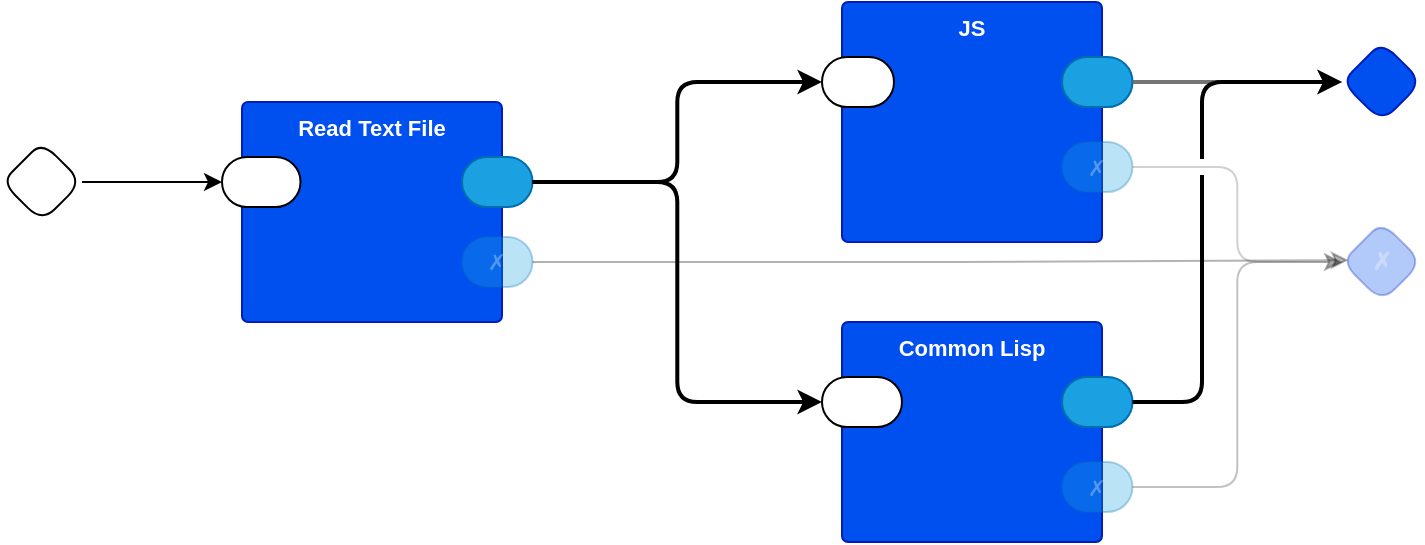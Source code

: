 <mxfile version="23.0.2" type="device" pages="4">
  <diagram name="main" id="m0zTKrYATkNEm8Ja8VeW">
    <mxGraphModel dx="1114" dy="670" grid="1" gridSize="10" guides="1" tooltips="1" connect="1" arrows="1" fold="1" page="1" pageScale="1" pageWidth="850" pageHeight="1100" math="0" shadow="0">
      <root>
        <mxCell id="0" />
        <mxCell id="1" parent="0" />
        <mxCell id="c2nBT_NYt9ZuT0qiCFPM-7" value="" style="rhombus;whiteSpace=wrap;html=1;rounded=1;fillColor=#0050ef;fontColor=#ffffff;strokeColor=#001DBC;fontStyle=1;glass=0;sketch=0;fontSize=12;points=[[0,0.5,0,0,0],[0.5,0,0,0,0],[0.5,1,0,0,0],[1,0.5,0,0,0]];shadow=0;fontFamily=Helvetica;" parent="1" vertex="1">
          <mxGeometry x="750" y="150" width="40" height="40" as="geometry" />
        </mxCell>
        <mxCell id="c2nBT_NYt9ZuT0qiCFPM-8" value="JS" style="rounded=1;whiteSpace=wrap;html=1;sketch=0;container=1;recursiveResize=0;verticalAlign=top;arcSize=6;fontStyle=1;autosize=0;points=[];absoluteArcSize=1;shadow=0;strokeColor=#001DBC;fillColor=#0050ef;fontColor=#ffffff;fontFamily=Helvetica;fontSize=11;" parent="1" vertex="1">
          <mxGeometry x="500" y="130" width="130" height="120" as="geometry">
            <mxRectangle x="-98" y="-1230" width="99" height="26" as="alternateBounds" />
          </mxGeometry>
        </mxCell>
        <mxCell id="c2nBT_NYt9ZuT0qiCFPM-10" value="" style="rounded=1;whiteSpace=wrap;html=1;sketch=0;points=[[0,0.5,0,0,0],[1,0.5,0,0,0]];fillColor=#1ba1e2;fontColor=#ffffff;strokeColor=#006EAF;arcSize=50;fontFamily=Helvetica;fontSize=11;" parent="c2nBT_NYt9ZuT0qiCFPM-8" vertex="1">
          <mxGeometry x="110" y="27.5" width="35.25" height="25" as="geometry" />
        </mxCell>
        <mxCell id="c2nBT_NYt9ZuT0qiCFPM-11" value="✗" style="rounded=1;whiteSpace=wrap;html=1;sketch=0;points=[[0,0.5,0,0,0],[1,0.5,0,0,0]];fillColor=#1ba1e2;fontColor=#ffffff;strokeColor=#006EAF;arcSize=50;fontFamily=Helvetica;fontSize=11;textOpacity=30;opacity=30;" parent="c2nBT_NYt9ZuT0qiCFPM-8" vertex="1">
          <mxGeometry x="110" y="70" width="35.25" height="25" as="geometry" />
        </mxCell>
        <mxCell id="c2nBT_NYt9ZuT0qiCFPM-13" value="" style="rounded=1;whiteSpace=wrap;html=1;sketch=0;points=[[0,0.5,0,0,0],[1,0.5,0,0,0]];arcSize=50;fontFamily=Helvetica;fontSize=11;fontColor=default;" parent="c2nBT_NYt9ZuT0qiCFPM-8" vertex="1">
          <mxGeometry x="-10" y="27.5" width="36" height="25" as="geometry" />
        </mxCell>
        <mxCell id="c2nBT_NYt9ZuT0qiCFPM-16" style="edgeStyle=orthogonalEdgeStyle;shape=connector;rounded=1;jumpStyle=arc;orthogonalLoop=1;jettySize=auto;html=1;exitX=1;exitY=0.5;exitDx=0;exitDy=0;exitPerimeter=0;entryX=0;entryY=0.5;entryDx=0;entryDy=0;entryPerimeter=0;labelBackgroundColor=default;strokeColor=#666666;strokeWidth=2;fontFamily=Helvetica;fontSize=11;fontColor=default;endArrow=classic;fillColor=#f5f5f5;opacity=90;" parent="1" source="c2nBT_NYt9ZuT0qiCFPM-10" target="c2nBT_NYt9ZuT0qiCFPM-7" edge="1">
          <mxGeometry relative="1" as="geometry" />
        </mxCell>
        <mxCell id="c2nBT_NYt9ZuT0qiCFPM-17" value="✗" style="rhombus;whiteSpace=wrap;html=1;rounded=1;fillColor=#0050ef;fontColor=#ffffff;strokeColor=#001DBC;fontStyle=1;glass=0;sketch=0;fontSize=12;points=[[0,0.5,0,0,0],[0.5,0,0,0,0],[0.5,1,0,0,0],[1,0.5,0,0,0]];shadow=0;fontFamily=Helvetica;opacity=30;textOpacity=30;" parent="1" vertex="1">
          <mxGeometry x="750" y="240" width="40" height="40" as="geometry" />
        </mxCell>
        <mxCell id="c2nBT_NYt9ZuT0qiCFPM-18" style="edgeStyle=orthogonalEdgeStyle;shape=connector;rounded=1;jumpStyle=arc;orthogonalLoop=1;jettySize=auto;html=1;exitX=1;exitY=0.5;exitDx=0;exitDy=0;exitPerimeter=0;entryX=0;entryY=0.5;entryDx=0;entryDy=0;entryPerimeter=0;labelBackgroundColor=default;strokeColor=#666666;strokeWidth=1;fontFamily=Helvetica;fontSize=11;fontColor=default;endArrow=classic;fillColor=#f5f5f5;opacity=30;" parent="1" source="c2nBT_NYt9ZuT0qiCFPM-11" target="c2nBT_NYt9ZuT0qiCFPM-17" edge="1">
          <mxGeometry relative="1" as="geometry" />
        </mxCell>
        <mxCell id="c2nBT_NYt9ZuT0qiCFPM-19" value="Read Text File" style="rounded=1;whiteSpace=wrap;html=1;sketch=0;container=1;recursiveResize=0;verticalAlign=top;arcSize=6;fontStyle=1;autosize=0;points=[];absoluteArcSize=1;shadow=0;strokeColor=#001DBC;fillColor=#0050ef;fontColor=#ffffff;fontFamily=Helvetica;fontSize=11;" parent="1" vertex="1">
          <mxGeometry x="200" y="180" width="130" height="110" as="geometry">
            <mxRectangle x="-98" y="-1230" width="99" height="26" as="alternateBounds" />
          </mxGeometry>
        </mxCell>
        <mxCell id="c2nBT_NYt9ZuT0qiCFPM-20" value="" style="rounded=1;whiteSpace=wrap;html=1;sketch=0;points=[[0,0.5,0,0,0],[1,0.5,0,0,0]];arcSize=50;fontFamily=Helvetica;fontSize=11;fontColor=default;" parent="c2nBT_NYt9ZuT0qiCFPM-19" vertex="1">
          <mxGeometry x="-10" y="27.5" width="39.25" height="25" as="geometry" />
        </mxCell>
        <mxCell id="c2nBT_NYt9ZuT0qiCFPM-21" value="" style="rounded=1;whiteSpace=wrap;html=1;sketch=0;points=[[0,0.5,0,0,0],[1,0.5,0,0,0]];fillColor=#1ba1e2;fontColor=#ffffff;strokeColor=#006EAF;arcSize=50;fontFamily=Helvetica;fontSize=11;" parent="c2nBT_NYt9ZuT0qiCFPM-19" vertex="1">
          <mxGeometry x="110" y="27.5" width="35.25" height="25" as="geometry" />
        </mxCell>
        <mxCell id="c2nBT_NYt9ZuT0qiCFPM-22" value="✗" style="rounded=1;whiteSpace=wrap;html=1;sketch=0;points=[[0,0.5,0,0,0],[1,0.5,0,0,0]];fillColor=#1ba1e2;fontColor=#ffffff;strokeColor=#006EAF;arcSize=50;fontFamily=Helvetica;fontSize=11;textOpacity=30;opacity=30;" parent="c2nBT_NYt9ZuT0qiCFPM-19" vertex="1">
          <mxGeometry x="110" y="67.5" width="35.25" height="25" as="geometry" />
        </mxCell>
        <mxCell id="c2nBT_NYt9ZuT0qiCFPM-48" value="Common Lisp" style="rounded=1;whiteSpace=wrap;html=1;sketch=0;container=1;recursiveResize=0;verticalAlign=top;arcSize=6;fontStyle=1;autosize=0;points=[];absoluteArcSize=1;shadow=0;strokeColor=#001DBC;fillColor=#0050ef;fontColor=#ffffff;fontFamily=Helvetica;fontSize=11;" parent="1" vertex="1">
          <mxGeometry x="500" y="290" width="130" height="110" as="geometry">
            <mxRectangle x="-98" y="-1230" width="99" height="26" as="alternateBounds" />
          </mxGeometry>
        </mxCell>
        <mxCell id="c2nBT_NYt9ZuT0qiCFPM-50" value="" style="rounded=1;whiteSpace=wrap;html=1;sketch=0;points=[[0,0.5,0,0,0],[1,0.5,0,0,0]];fillColor=#1ba1e2;fontColor=#ffffff;strokeColor=#006EAF;arcSize=50;fontFamily=Helvetica;fontSize=11;" parent="c2nBT_NYt9ZuT0qiCFPM-48" vertex="1">
          <mxGeometry x="110" y="27.5" width="35.25" height="25" as="geometry" />
        </mxCell>
        <mxCell id="c2nBT_NYt9ZuT0qiCFPM-51" value="✗" style="rounded=1;whiteSpace=wrap;html=1;sketch=0;points=[[0,0.5,0,0,0],[1,0.5,0,0,0]];fillColor=#1ba1e2;fontColor=#ffffff;strokeColor=#006EAF;arcSize=50;fontFamily=Helvetica;fontSize=11;opacity=30;textOpacity=30;" parent="c2nBT_NYt9ZuT0qiCFPM-48" vertex="1">
          <mxGeometry x="110" y="70" width="35.25" height="25" as="geometry" />
        </mxCell>
        <mxCell id="c2nBT_NYt9ZuT0qiCFPM-53" value="" style="rounded=1;whiteSpace=wrap;html=1;sketch=0;points=[[0,0.5,0,0,0],[1,0.5,0,0,0]];arcSize=50;fontFamily=Helvetica;fontSize=11;fontColor=default;" parent="c2nBT_NYt9ZuT0qiCFPM-48" vertex="1">
          <mxGeometry x="-10" y="27.5" width="40" height="25" as="geometry" />
        </mxCell>
        <mxCell id="c2nBT_NYt9ZuT0qiCFPM-58" style="edgeStyle=orthogonalEdgeStyle;shape=connector;rounded=1;jumpStyle=arc;orthogonalLoop=1;jettySize=auto;html=1;exitX=1;exitY=0.5;exitDx=0;exitDy=0;exitPerimeter=0;labelBackgroundColor=default;strokeColor=#666666;strokeWidth=1;fontFamily=Helvetica;fontSize=11;fontColor=default;endArrow=classic;fillColor=#f5f5f5;opacity=40;entryX=0;entryY=0.5;entryDx=0;entryDy=0;entryPerimeter=0;" parent="1" source="c2nBT_NYt9ZuT0qiCFPM-51" target="c2nBT_NYt9ZuT0qiCFPM-17" edge="1">
          <mxGeometry relative="1" as="geometry">
            <mxPoint x="750" y="470" as="targetPoint" />
          </mxGeometry>
        </mxCell>
        <mxCell id="m_vj20etugxTJXtS6ki3-2" style="edgeStyle=orthogonalEdgeStyle;shape=connector;curved=0;rounded=1;jumpStyle=gap;orthogonalLoop=1;jettySize=auto;html=1;exitX=1;exitY=0.5;exitDx=0;exitDy=0;exitPerimeter=0;entryX=0;entryY=0.5;entryDx=0;entryDy=0;entryPerimeter=0;labelBackgroundColor=default;strokeColor=default;strokeWidth=2;align=center;verticalAlign=middle;fontFamily=Helvetica;fontSize=11;fontColor=default;endArrow=classic;" parent="1" source="c2nBT_NYt9ZuT0qiCFPM-21" target="c2nBT_NYt9ZuT0qiCFPM-53" edge="1">
          <mxGeometry relative="1" as="geometry" />
        </mxCell>
        <mxCell id="m_vj20etugxTJXtS6ki3-3" style="edgeStyle=orthogonalEdgeStyle;shape=connector;curved=0;rounded=1;jumpStyle=gap;orthogonalLoop=1;jettySize=auto;html=1;exitX=1;exitY=0.5;exitDx=0;exitDy=0;exitPerimeter=0;entryX=0;entryY=0.5;entryDx=0;entryDy=0;entryPerimeter=0;labelBackgroundColor=default;strokeColor=default;strokeWidth=2;align=center;verticalAlign=middle;fontFamily=Helvetica;fontSize=11;fontColor=default;endArrow=classic;" parent="1" source="c2nBT_NYt9ZuT0qiCFPM-50" target="c2nBT_NYt9ZuT0qiCFPM-7" edge="1">
          <mxGeometry relative="1" as="geometry">
            <Array as="points">
              <mxPoint x="680" y="330" />
              <mxPoint x="680" y="170" />
            </Array>
          </mxGeometry>
        </mxCell>
        <mxCell id="m_vj20etugxTJXtS6ki3-4" style="edgeStyle=orthogonalEdgeStyle;shape=connector;curved=0;rounded=1;jumpStyle=gap;orthogonalLoop=1;jettySize=auto;html=1;exitX=1;exitY=0.5;exitDx=0;exitDy=0;exitPerimeter=0;entryX=0;entryY=0.5;entryDx=0;entryDy=0;entryPerimeter=0;labelBackgroundColor=default;strokeColor=default;strokeWidth=2;align=center;verticalAlign=middle;fontFamily=Helvetica;fontSize=11;fontColor=default;endArrow=classic;" parent="1" source="c2nBT_NYt9ZuT0qiCFPM-21" target="c2nBT_NYt9ZuT0qiCFPM-13" edge="1">
          <mxGeometry relative="1" as="geometry" />
        </mxCell>
        <mxCell id="DdYzOdxK6UMBcYG15P5r-1" value="" style="rhombus;whiteSpace=wrap;html=1;rounded=1;fontStyle=1;glass=0;sketch=0;fontSize=12;points=[[0,0.5,0,0,0],[0.5,0,0,0,0],[0.5,1,0,0,0],[1,0.5,0,0,0]];shadow=0;" vertex="1" parent="1">
          <mxGeometry x="80" y="200" width="40" height="40" as="geometry" />
        </mxCell>
        <mxCell id="DdYzOdxK6UMBcYG15P5r-2" style="edgeStyle=orthogonalEdgeStyle;rounded=1;orthogonalLoop=1;jettySize=auto;html=1;exitX=1;exitY=0.5;exitDx=0;exitDy=0;exitPerimeter=0;entryX=0;entryY=0.5;entryDx=0;entryDy=0;entryPerimeter=0;curved=0;" edge="1" parent="1" source="DdYzOdxK6UMBcYG15P5r-1" target="c2nBT_NYt9ZuT0qiCFPM-20">
          <mxGeometry relative="1" as="geometry" />
        </mxCell>
        <mxCell id="DdYzOdxK6UMBcYG15P5r-3" style="edgeStyle=orthogonalEdgeStyle;shape=connector;curved=0;rounded=1;orthogonalLoop=1;jettySize=auto;html=1;exitX=1;exitY=0.5;exitDx=0;exitDy=0;exitPerimeter=0;entryX=0.083;entryY=0.477;entryDx=0;entryDy=0;entryPerimeter=0;labelBackgroundColor=default;strokeColor=default;align=center;verticalAlign=middle;fontFamily=Helvetica;fontSize=11;fontColor=default;endArrow=classic;opacity=30;" edge="1" parent="1" source="c2nBT_NYt9ZuT0qiCFPM-22" target="c2nBT_NYt9ZuT0qiCFPM-17">
          <mxGeometry relative="1" as="geometry" />
        </mxCell>
      </root>
    </mxGraphModel>
  </diagram>
  <diagram id="tdX2_95LEIDNDVLNdQ2E" name="...">
    <mxGraphModel dx="1114" dy="693" grid="1" gridSize="10" guides="1" tooltips="1" connect="1" arrows="1" fold="1" page="1" pageScale="1" pageWidth="850" pageHeight="1100" math="0" shadow="0">
      <root>
        <mxCell id="0" />
        <mxCell id="1" parent="0" />
      </root>
    </mxGraphModel>
  </diagram>
  <diagram id="RkYC8bqlzg5WGROcqYkk" name="JS">
    <mxGraphModel dx="1114" dy="670" grid="1" gridSize="10" guides="1" tooltips="1" connect="1" arrows="1" fold="1" page="1" pageScale="1" pageWidth="850" pageHeight="1100" math="0" shadow="0">
      <root>
        <mxCell id="0" />
        <mxCell id="1" parent="0" />
        <mxCell id="TUkTCJ8t58OYrCRsVs88-1" style="edgeStyle=orthogonalEdgeStyle;shape=connector;rounded=1;jumpStyle=arc;orthogonalLoop=1;jettySize=auto;html=1;exitX=1;exitY=0.5;exitDx=0;exitDy=0;exitPerimeter=0;entryX=0;entryY=0.5;entryDx=0;entryDy=0;entryPerimeter=0;labelBackgroundColor=default;strokeColor=#666666;strokeWidth=2;fontFamily=Helvetica;fontSize=11;fontColor=default;endArrow=classic;fillColor=#f5f5f5;opacity=90;" parent="1" source="TUkTCJ8t58OYrCRsVs88-6" target="TUkTCJ8t58OYrCRsVs88-13" edge="1">
          <mxGeometry relative="1" as="geometry">
            <Array as="points">
              <mxPoint x="320" y="218" />
              <mxPoint x="320" y="218" />
            </Array>
            <mxPoint x="183.25" y="280" as="targetPoint" />
          </mxGeometry>
        </mxCell>
        <mxCell id="TUkTCJ8t58OYrCRsVs88-2" style="edgeStyle=orthogonalEdgeStyle;shape=connector;rounded=1;jumpStyle=arc;orthogonalLoop=1;jettySize=auto;html=1;exitX=1;exitY=0.5;exitDx=0;exitDy=0;exitPerimeter=0;entryX=0;entryY=0.5;entryDx=0;entryDy=0;entryPerimeter=0;labelBackgroundColor=default;strokeColor=#666666;strokeWidth=1;fontFamily=Helvetica;fontSize=11;fontColor=default;endArrow=classic;fillColor=#f5f5f5;opacity=30;" parent="1" source="TUkTCJ8t58OYrCRsVs88-6" target="TUkTCJ8t58OYrCRsVs88-38" edge="1">
          <mxGeometry relative="1" as="geometry">
            <mxPoint x="183.25" y="80" as="targetPoint" />
          </mxGeometry>
        </mxCell>
        <mxCell id="TUkTCJ8t58OYrCRsVs88-3" style="edgeStyle=orthogonalEdgeStyle;shape=connector;rounded=1;jumpStyle=none;orthogonalLoop=1;jettySize=auto;html=1;exitX=1;exitY=0.5;exitDx=0;exitDy=0;exitPerimeter=0;entryX=0;entryY=0.5;entryDx=0;entryDy=0;entryPerimeter=0;labelBackgroundColor=default;strokeColor=#666666;strokeWidth=1;fontFamily=Helvetica;fontSize=11;fontColor=default;endArrow=classic;fillColor=#f5f5f5;opacity=30;" parent="1" source="TUkTCJ8t58OYrCRsVs88-6" target="TUkTCJ8t58OYrCRsVs88-34" edge="1">
          <mxGeometry relative="1" as="geometry">
            <mxPoint x="183.25" y="-10" as="targetPoint" />
          </mxGeometry>
        </mxCell>
        <mxCell id="TUkTCJ8t58OYrCRsVs88-4" style="edgeStyle=orthogonalEdgeStyle;shape=connector;rounded=1;jumpStyle=none;orthogonalLoop=1;jettySize=auto;html=1;exitX=1;exitY=0.5;exitDx=0;exitDy=0;exitPerimeter=0;entryX=0;entryY=0.5;entryDx=0;entryDy=0;entryPerimeter=0;labelBackgroundColor=default;strokeColor=#666666;strokeWidth=1;fontFamily=Helvetica;fontSize=11;fontColor=default;endArrow=classic;fillColor=#f5f5f5;opacity=30;" parent="1" source="TUkTCJ8t58OYrCRsVs88-6" target="TUkTCJ8t58OYrCRsVs88-27" edge="1">
          <mxGeometry relative="1" as="geometry">
            <mxPoint x="183.25" y="-120" as="targetPoint" />
            <Array as="points">
              <mxPoint x="160" y="218" />
              <mxPoint x="160" y="80" />
            </Array>
          </mxGeometry>
        </mxCell>
        <mxCell id="TUkTCJ8t58OYrCRsVs88-5" style="edgeStyle=orthogonalEdgeStyle;rounded=1;orthogonalLoop=1;jettySize=auto;html=1;exitX=1;exitY=0.5;exitDx=0;exitDy=0;exitPerimeter=0;entryX=0;entryY=0.5;entryDx=0;entryDy=0;entryPerimeter=0;opacity=30;" parent="1" source="TUkTCJ8t58OYrCRsVs88-6" target="TUkTCJ8t58OYrCRsVs88-30" edge="1">
          <mxGeometry relative="1" as="geometry">
            <mxPoint x="183.25" y="170" as="targetPoint" />
          </mxGeometry>
        </mxCell>
        <mxCell id="TUkTCJ8t58OYrCRsVs88-6" value="" style="rhombus;whiteSpace=wrap;html=1;rounded=1;fontStyle=1;glass=0;sketch=0;fontSize=12;points=[[0,0.5,0,0,0],[0.5,0,0,0,0],[0.5,1,0,0,0],[1,0.5,0,0,0]];shadow=0;fontFamily=Helvetica;fontColor=default;" parent="1" vertex="1">
          <mxGeometry x="60" y="197.5" width="40" height="40" as="geometry" />
        </mxCell>
        <mxCell id="TUkTCJ8t58OYrCRsVs88-7" value="" style="rhombus;whiteSpace=wrap;html=1;rounded=1;fillColor=#0050ef;fontColor=#ffffff;strokeColor=#001DBC;fontStyle=1;glass=0;sketch=0;fontSize=12;points=[[0,0.5,0,0,0],[0.5,0,0,0,0],[0.5,1,0,0,0],[1,0.5,0,0,0]];shadow=0;fontFamily=Helvetica;" parent="1" vertex="1">
          <mxGeometry x="770" y="60" width="40" height="40" as="geometry" />
        </mxCell>
        <mxCell id="TUkTCJ8t58OYrCRsVs88-8" value="Transpile" style="rounded=1;whiteSpace=wrap;html=1;sketch=0;container=1;recursiveResize=0;verticalAlign=top;arcSize=6;fontStyle=1;autosize=0;points=[];absoluteArcSize=1;shadow=0;strokeColor=#001DBC;fillColor=#0050ef;fontColor=#ffffff;fontFamily=Helvetica;fontSize=11;" parent="1" vertex="1">
          <mxGeometry x="500" y="40" width="130" height="210" as="geometry">
            <mxRectangle x="-98" y="-1230" width="99" height="26" as="alternateBounds" />
          </mxGeometry>
        </mxCell>
        <mxCell id="TUkTCJ8t58OYrCRsVs88-9" value="ohmfn" style="rounded=1;whiteSpace=wrap;html=1;sketch=0;points=[[0,0.5,0,0,0],[1,0.5,0,0,0]];arcSize=50;fontFamily=Helvetica;fontSize=11;fontColor=default;fontStyle=0" parent="TUkTCJ8t58OYrCRsVs88-8" vertex="1">
          <mxGeometry x="-17" y="57.5" width="66" height="25" as="geometry" />
        </mxCell>
        <mxCell id="TUkTCJ8t58OYrCRsVs88-11" value="✗" style="rounded=1;whiteSpace=wrap;html=1;sketch=0;points=[[0,0.5,0,0,0],[1,0.5,0,0,0]];fillColor=#1ba1e2;fontColor=#ffffff;strokeColor=#006EAF;arcSize=50;fontFamily=Helvetica;fontSize=11;opacity=30;textOpacity=30;" parent="TUkTCJ8t58OYrCRsVs88-8" vertex="1">
          <mxGeometry x="110" y="70" width="35.25" height="25" as="geometry" />
        </mxCell>
        <mxCell id="TUkTCJ8t58OYrCRsVs88-12" value="rwrfn" style="rounded=1;whiteSpace=wrap;html=1;sketch=0;points=[[0,0.5,0,0,0],[1,0.5,0,0,0]];arcSize=50;fontFamily=Helvetica;fontSize=11;fontColor=default;" parent="TUkTCJ8t58OYrCRsVs88-8" vertex="1">
          <mxGeometry x="-17" y="92.5" width="66" height="25" as="geometry" />
        </mxCell>
        <mxCell id="TUkTCJ8t58OYrCRsVs88-13" value="input" style="rounded=1;whiteSpace=wrap;html=1;sketch=0;points=[[0,0.5,0,0,0],[1,0.5,0,0,0]];arcSize=50;fontFamily=Helvetica;fontSize=11;fontColor=default;" parent="TUkTCJ8t58OYrCRsVs88-8" vertex="1">
          <mxGeometry x="-17" y="165" width="66" height="25" as="geometry" />
        </mxCell>
        <mxCell id="TUkTCJ8t58OYrCRsVs88-14" value="grammar name" style="rounded=1;whiteSpace=wrap;html=1;sketch=0;points=[[0,0.5,0,0,0],[1,0.5,0,0,0]];arcSize=50;fontFamily=Helvetica;fontSize=11;fontColor=default;" parent="TUkTCJ8t58OYrCRsVs88-8" vertex="1">
          <mxGeometry x="-16" y="27.5" width="66" height="25" as="geometry" />
        </mxCell>
        <mxCell id="TUkTCJ8t58OYrCRsVs88-15" value="rwrsupportfn" style="rounded=1;whiteSpace=wrap;html=1;sketch=0;points=[[0,0.5,0,0,0],[1,0.5,0,0,0]];arcSize=50;fontFamily=Helvetica;fontSize=11;fontColor=default;" parent="TUkTCJ8t58OYrCRsVs88-8" vertex="1">
          <mxGeometry x="-17" y="127.5" width="66" height="25" as="geometry" />
        </mxCell>
        <mxCell id="TUkTCJ8t58OYrCRsVs88-10" value="" style="rounded=1;whiteSpace=wrap;html=1;sketch=0;points=[[0,0.5,0,0,0],[1,0.5,0,0,0]];fillColor=#1ba1e2;fontColor=#ffffff;strokeColor=#006EAF;arcSize=50;fontFamily=Helvetica;fontSize=11;" parent="TUkTCJ8t58OYrCRsVs88-8" vertex="1">
          <mxGeometry x="110" y="27.5" width="35.25" height="25" as="geometry" />
        </mxCell>
        <mxCell id="TUkTCJ8t58OYrCRsVs88-16" style="edgeStyle=orthogonalEdgeStyle;shape=connector;rounded=1;jumpStyle=arc;orthogonalLoop=1;jettySize=auto;html=1;exitX=1;exitY=0.5;exitDx=0;exitDy=0;exitPerimeter=0;entryX=0;entryY=0.5;entryDx=0;entryDy=0;entryPerimeter=0;labelBackgroundColor=default;strokeColor=#666666;strokeWidth=2;fontFamily=Helvetica;fontSize=11;fontColor=default;endArrow=classic;fillColor=#f5f5f5;opacity=90;" parent="1" source="TUkTCJ8t58OYrCRsVs88-10" target="TUkTCJ8t58OYrCRsVs88-7" edge="1">
          <mxGeometry relative="1" as="geometry" />
        </mxCell>
        <mxCell id="TUkTCJ8t58OYrCRsVs88-17" value="✗" style="rhombus;whiteSpace=wrap;html=1;rounded=1;fillColor=#0050ef;fontColor=#ffffff;strokeColor=#001DBC;fontStyle=1;glass=0;sketch=0;fontSize=12;points=[[0,0.5,0,0,0],[0.5,0,0,0,0],[0.5,1,0,0,0],[1,0.5,0,0,0]];shadow=0;fontFamily=Helvetica;textOpacity=30;opacity=30;" parent="1" vertex="1">
          <mxGeometry x="770" y="240" width="40" height="40" as="geometry" />
        </mxCell>
        <mxCell id="TUkTCJ8t58OYrCRsVs88-18" style="edgeStyle=orthogonalEdgeStyle;shape=connector;rounded=1;jumpStyle=arc;orthogonalLoop=1;jettySize=auto;html=1;exitX=1;exitY=0.5;exitDx=0;exitDy=0;exitPerimeter=0;entryX=0;entryY=0.5;entryDx=0;entryDy=0;entryPerimeter=0;labelBackgroundColor=default;strokeColor=#666666;strokeWidth=1;fontFamily=Helvetica;fontSize=11;fontColor=default;endArrow=classic;fillColor=#f5f5f5;opacity=90;" parent="1" source="TUkTCJ8t58OYrCRsVs88-11" target="TUkTCJ8t58OYrCRsVs88-17" edge="1">
          <mxGeometry relative="1" as="geometry" />
        </mxCell>
        <mxCell id="TUkTCJ8t58OYrCRsVs88-25" value="&#39;ABC&#39;" style="rounded=1;whiteSpace=wrap;html=1;sketch=0;container=1;recursiveResize=0;verticalAlign=middle;arcSize=6;fontStyle=1;autosize=0;points=[];absoluteArcSize=1;shadow=0;strokeColor=#6c8ebf;fillColor=#dae8fc;fontFamily=Helvetica;fontSize=11;gradientColor=#E6E6E6;" parent="1" vertex="1">
          <mxGeometry x="220" y="70" width="110" height="20" as="geometry">
            <mxRectangle x="-98" y="-1230" width="99" height="26" as="alternateBounds" />
          </mxGeometry>
        </mxCell>
        <mxCell id="TUkTCJ8t58OYrCRsVs88-26" value="⍺" style="rounded=1;whiteSpace=wrap;html=1;sketch=0;points=[[0,0.5,0,0,0],[1,0.5,0,0,0]];arcSize=50;fontFamily=Helvetica;fontSize=11;fontColor=default;" parent="TUkTCJ8t58OYrCRsVs88-25" vertex="1">
          <mxGeometry x="100" y="3.75" width="20" height="12.5" as="geometry" />
        </mxCell>
        <mxCell id="TUkTCJ8t58OYrCRsVs88-27" value="⍺" style="rounded=1;whiteSpace=wrap;html=1;sketch=0;points=[[0,0.5,0,0,0],[1,0.5,0,0,0]];arcSize=50;fontFamily=Helvetica;fontSize=11;fontColor=default;" parent="TUkTCJ8t58OYrCRsVs88-25" vertex="1">
          <mxGeometry x="-10" y="3.75" width="20" height="12.5" as="geometry" />
        </mxCell>
        <mxCell id="TUkTCJ8t58OYrCRsVs88-28" value="&#39;null.js&#39;" style="rounded=1;whiteSpace=wrap;html=1;sketch=0;container=1;recursiveResize=0;verticalAlign=middle;arcSize=6;fontStyle=1;autosize=0;points=[];absoluteArcSize=1;shadow=0;strokeColor=#6c8ebf;fillColor=#dae8fc;fontFamily=Helvetica;fontSize=11;gradientColor=#E6E6E6;" parent="1" vertex="1">
          <mxGeometry x="210" y="170" width="200" height="20" as="geometry">
            <mxRectangle x="-98" y="-1230" width="99" height="26" as="alternateBounds" />
          </mxGeometry>
        </mxCell>
        <mxCell id="TUkTCJ8t58OYrCRsVs88-29" value="⍺" style="rounded=1;whiteSpace=wrap;html=1;sketch=0;points=[[0,0.5,0,0,0],[1,0.5,0,0,0]];arcSize=50;fontFamily=Helvetica;fontSize=11;fontColor=default;" parent="TUkTCJ8t58OYrCRsVs88-28" vertex="1">
          <mxGeometry x="190" y="3.75" width="20" height="12.5" as="geometry" />
        </mxCell>
        <mxCell id="TUkTCJ8t58OYrCRsVs88-30" value="⍺" style="rounded=1;whiteSpace=wrap;html=1;sketch=0;points=[[0,0.5,0,0,0],[1,0.5,0,0,0]];arcSize=50;fontFamily=Helvetica;fontSize=11;fontColor=default;" parent="TUkTCJ8t58OYrCRsVs88-28" vertex="1">
          <mxGeometry x="-10" y="3.75" width="20" height="12.5" as="geometry" />
        </mxCell>
        <mxCell id="TUkTCJ8t58OYrCRsVs88-31" style="edgeStyle=orthogonalEdgeStyle;shape=connector;rounded=1;orthogonalLoop=1;jettySize=auto;html=1;entryX=0;entryY=0.5;entryDx=0;entryDy=0;entryPerimeter=0;labelBackgroundColor=default;strokeColor=default;strokeWidth=2;align=center;verticalAlign=middle;fontFamily=Helvetica;fontSize=11;fontColor=default;endArrow=classic;" parent="1" source="TUkTCJ8t58OYrCRsVs88-29" target="TUkTCJ8t58OYrCRsVs88-15" edge="1">
          <mxGeometry relative="1" as="geometry" />
        </mxCell>
        <mxCell id="TUkTCJ8t58OYrCRsVs88-32" value="&#39;abc.ohm&#39;" style="rounded=1;whiteSpace=wrap;html=1;sketch=0;container=1;recursiveResize=0;verticalAlign=middle;arcSize=6;fontStyle=1;autosize=0;points=[];absoluteArcSize=1;shadow=0;strokeColor=#6c8ebf;fillColor=#dae8fc;fontFamily=Helvetica;fontSize=11;gradientColor=#E6E6E6;" parent="1" vertex="1">
          <mxGeometry x="210" y="100" width="200" height="20" as="geometry">
            <mxRectangle x="-98" y="-1230" width="99" height="26" as="alternateBounds" />
          </mxGeometry>
        </mxCell>
        <mxCell id="TUkTCJ8t58OYrCRsVs88-33" value="⍺" style="rounded=1;whiteSpace=wrap;html=1;sketch=0;points=[[0,0.5,0,0,0],[1,0.5,0,0,0]];arcSize=50;fontFamily=Helvetica;fontSize=11;fontColor=default;" parent="TUkTCJ8t58OYrCRsVs88-32" vertex="1">
          <mxGeometry x="190" y="3.75" width="20" height="12.5" as="geometry" />
        </mxCell>
        <mxCell id="TUkTCJ8t58OYrCRsVs88-34" value="⍺" style="rounded=1;whiteSpace=wrap;html=1;sketch=0;points=[[0,0.5,0,0,0],[1,0.5,0,0,0]];arcSize=50;fontFamily=Helvetica;fontSize=11;fontColor=default;" parent="TUkTCJ8t58OYrCRsVs88-32" vertex="1">
          <mxGeometry x="-10" y="3.75" width="20" height="12.5" as="geometry" />
        </mxCell>
        <mxCell id="TUkTCJ8t58OYrCRsVs88-35" style="edgeStyle=orthogonalEdgeStyle;shape=connector;rounded=1;orthogonalLoop=1;jettySize=auto;html=1;exitX=1;exitY=0.5;exitDx=0;exitDy=0;exitPerimeter=0;entryX=0;entryY=0.5;entryDx=0;entryDy=0;entryPerimeter=0;labelBackgroundColor=default;strokeColor=default;strokeWidth=2;align=center;verticalAlign=middle;fontFamily=Helvetica;fontSize=11;fontColor=default;endArrow=classic;" parent="1" source="TUkTCJ8t58OYrCRsVs88-33" target="TUkTCJ8t58OYrCRsVs88-9" edge="1">
          <mxGeometry relative="1" as="geometry">
            <Array as="points">
              <mxPoint x="450" y="110" />
              <mxPoint x="450" y="110" />
            </Array>
          </mxGeometry>
        </mxCell>
        <mxCell id="TUkTCJ8t58OYrCRsVs88-36" value="&#39;abcjs.rwr&#39;" style="rounded=1;whiteSpace=wrap;html=1;sketch=0;container=1;recursiveResize=0;verticalAlign=middle;arcSize=6;fontStyle=1;autosize=0;points=[];absoluteArcSize=1;shadow=0;strokeColor=#6c8ebf;fillColor=#dae8fc;fontFamily=Helvetica;fontSize=11;gradientColor=#E6E6E6;" parent="1" vertex="1">
          <mxGeometry x="210" y="135" width="200" height="20" as="geometry">
            <mxRectangle x="-98" y="-1230" width="99" height="26" as="alternateBounds" />
          </mxGeometry>
        </mxCell>
        <mxCell id="TUkTCJ8t58OYrCRsVs88-37" value="⍺" style="rounded=1;whiteSpace=wrap;html=1;sketch=0;points=[[0,0.5,0,0,0],[1,0.5,0,0,0]];arcSize=50;fontFamily=Helvetica;fontSize=11;fontColor=default;" parent="TUkTCJ8t58OYrCRsVs88-36" vertex="1">
          <mxGeometry x="190" y="3.75" width="20" height="12.5" as="geometry" />
        </mxCell>
        <mxCell id="TUkTCJ8t58OYrCRsVs88-38" value="⍺" style="rounded=1;whiteSpace=wrap;html=1;sketch=0;points=[[0,0.5,0,0,0],[1,0.5,0,0,0]];arcSize=50;fontFamily=Helvetica;fontSize=11;fontColor=default;" parent="TUkTCJ8t58OYrCRsVs88-36" vertex="1">
          <mxGeometry x="-10" y="3.75" width="20" height="12.5" as="geometry" />
        </mxCell>
        <mxCell id="TUkTCJ8t58OYrCRsVs88-39" style="edgeStyle=orthogonalEdgeStyle;shape=connector;rounded=1;orthogonalLoop=1;jettySize=auto;html=1;labelBackgroundColor=default;strokeColor=default;strokeWidth=2;align=center;verticalAlign=middle;fontFamily=Helvetica;fontSize=11;fontColor=default;endArrow=classic;" parent="1" source="TUkTCJ8t58OYrCRsVs88-37" target="TUkTCJ8t58OYrCRsVs88-12" edge="1">
          <mxGeometry relative="1" as="geometry" />
        </mxCell>
        <mxCell id="TUkTCJ8t58OYrCRsVs88-40" style="edgeStyle=orthogonalEdgeStyle;shape=connector;rounded=1;orthogonalLoop=1;jettySize=auto;html=1;exitX=1;exitY=0.5;exitDx=0;exitDy=0;exitPerimeter=0;entryX=0;entryY=0.5;entryDx=0;entryDy=0;entryPerimeter=0;labelBackgroundColor=default;strokeColor=default;strokeWidth=2;align=center;verticalAlign=middle;fontFamily=Helvetica;fontSize=11;fontColor=default;endArrow=classic;" parent="1" source="TUkTCJ8t58OYrCRsVs88-26" target="TUkTCJ8t58OYrCRsVs88-14" edge="1">
          <mxGeometry relative="1" as="geometry" />
        </mxCell>
      </root>
    </mxGraphModel>
  </diagram>
  <diagram name="Common Lisp" id="o5R5ZRADPnA34gwWPBv9">
    <mxGraphModel dx="1114" dy="670" grid="1" gridSize="10" guides="1" tooltips="1" connect="1" arrows="1" fold="1" page="1" pageScale="1" pageWidth="850" pageHeight="1100" math="0" shadow="0">
      <root>
        <mxCell id="6fBD2X-mPpTSZUGRovUx-0" />
        <mxCell id="6fBD2X-mPpTSZUGRovUx-1" parent="6fBD2X-mPpTSZUGRovUx-0" />
        <mxCell id="6fBD2X-mPpTSZUGRovUx-2" style="edgeStyle=orthogonalEdgeStyle;shape=connector;rounded=1;jumpStyle=arc;orthogonalLoop=1;jettySize=auto;html=1;exitX=1;exitY=0.5;exitDx=0;exitDy=0;exitPerimeter=0;entryX=0;entryY=0.5;entryDx=0;entryDy=0;entryPerimeter=0;labelBackgroundColor=default;strokeColor=#666666;strokeWidth=2;fontFamily=Helvetica;fontSize=11;fontColor=default;endArrow=classic;fillColor=#f5f5f5;opacity=90;" parent="6fBD2X-mPpTSZUGRovUx-1" source="6fBD2X-mPpTSZUGRovUx-7" target="6fBD2X-mPpTSZUGRovUx-14" edge="1">
          <mxGeometry relative="1" as="geometry">
            <Array as="points">
              <mxPoint x="320" y="218" />
              <mxPoint x="320" y="218" />
            </Array>
            <mxPoint x="183.25" y="280" as="targetPoint" />
          </mxGeometry>
        </mxCell>
        <mxCell id="6fBD2X-mPpTSZUGRovUx-3" style="edgeStyle=orthogonalEdgeStyle;shape=connector;rounded=1;jumpStyle=arc;orthogonalLoop=1;jettySize=auto;html=1;exitX=1;exitY=0.5;exitDx=0;exitDy=0;exitPerimeter=0;entryX=0;entryY=0.5;entryDx=0;entryDy=0;entryPerimeter=0;labelBackgroundColor=default;strokeColor=#666666;strokeWidth=1;fontFamily=Helvetica;fontSize=11;fontColor=default;endArrow=classic;fillColor=#f5f5f5;opacity=30;" parent="6fBD2X-mPpTSZUGRovUx-1" source="6fBD2X-mPpTSZUGRovUx-7" target="6fBD2X-mPpTSZUGRovUx-33" edge="1">
          <mxGeometry relative="1" as="geometry">
            <mxPoint x="183.25" y="80" as="targetPoint" />
          </mxGeometry>
        </mxCell>
        <mxCell id="6fBD2X-mPpTSZUGRovUx-4" style="edgeStyle=orthogonalEdgeStyle;shape=connector;rounded=1;jumpStyle=none;orthogonalLoop=1;jettySize=auto;html=1;exitX=1;exitY=0.5;exitDx=0;exitDy=0;exitPerimeter=0;entryX=0;entryY=0.5;entryDx=0;entryDy=0;entryPerimeter=0;labelBackgroundColor=default;strokeColor=#666666;strokeWidth=1;fontFamily=Helvetica;fontSize=11;fontColor=default;endArrow=classic;fillColor=#f5f5f5;opacity=30;" parent="6fBD2X-mPpTSZUGRovUx-1" source="6fBD2X-mPpTSZUGRovUx-7" target="6fBD2X-mPpTSZUGRovUx-29" edge="1">
          <mxGeometry relative="1" as="geometry">
            <mxPoint x="183.25" y="-10" as="targetPoint" />
          </mxGeometry>
        </mxCell>
        <mxCell id="6fBD2X-mPpTSZUGRovUx-5" style="edgeStyle=orthogonalEdgeStyle;shape=connector;rounded=1;jumpStyle=none;orthogonalLoop=1;jettySize=auto;html=1;exitX=1;exitY=0.5;exitDx=0;exitDy=0;exitPerimeter=0;entryX=0;entryY=0.5;entryDx=0;entryDy=0;entryPerimeter=0;labelBackgroundColor=default;strokeColor=#666666;strokeWidth=1;fontFamily=Helvetica;fontSize=11;fontColor=default;endArrow=classic;fillColor=#f5f5f5;opacity=30;" parent="6fBD2X-mPpTSZUGRovUx-1" source="6fBD2X-mPpTSZUGRovUx-7" target="6fBD2X-mPpTSZUGRovUx-22" edge="1">
          <mxGeometry relative="1" as="geometry">
            <mxPoint x="183.25" y="-120" as="targetPoint" />
            <Array as="points">
              <mxPoint x="160" y="218" />
              <mxPoint x="160" y="80" />
            </Array>
          </mxGeometry>
        </mxCell>
        <mxCell id="6fBD2X-mPpTSZUGRovUx-6" style="edgeStyle=orthogonalEdgeStyle;rounded=1;orthogonalLoop=1;jettySize=auto;html=1;exitX=1;exitY=0.5;exitDx=0;exitDy=0;exitPerimeter=0;entryX=0;entryY=0.5;entryDx=0;entryDy=0;entryPerimeter=0;opacity=30;" parent="6fBD2X-mPpTSZUGRovUx-1" source="6fBD2X-mPpTSZUGRovUx-7" target="6fBD2X-mPpTSZUGRovUx-25" edge="1">
          <mxGeometry relative="1" as="geometry">
            <mxPoint x="183.25" y="170" as="targetPoint" />
          </mxGeometry>
        </mxCell>
        <mxCell id="6fBD2X-mPpTSZUGRovUx-7" value="" style="rhombus;whiteSpace=wrap;html=1;rounded=1;fontStyle=1;glass=0;sketch=0;fontSize=12;points=[[0,0.5,0,0,0],[0.5,0,0,0,0],[0.5,1,0,0,0],[1,0.5,0,0,0]];shadow=0;fontFamily=Helvetica;fontColor=default;" parent="6fBD2X-mPpTSZUGRovUx-1" vertex="1">
          <mxGeometry x="60" y="197.5" width="40" height="40" as="geometry" />
        </mxCell>
        <mxCell id="6fBD2X-mPpTSZUGRovUx-8" value="" style="rhombus;whiteSpace=wrap;html=1;rounded=1;fillColor=#0050ef;fontColor=#ffffff;strokeColor=#001DBC;fontStyle=1;glass=0;sketch=0;fontSize=12;points=[[0,0.5,0,0,0],[0.5,0,0,0,0],[0.5,1,0,0,0],[1,0.5,0,0,0]];shadow=0;fontFamily=Helvetica;" parent="6fBD2X-mPpTSZUGRovUx-1" vertex="1">
          <mxGeometry x="770" y="60" width="40" height="40" as="geometry" />
        </mxCell>
        <mxCell id="6fBD2X-mPpTSZUGRovUx-9" value="Transpile" style="rounded=1;whiteSpace=wrap;html=1;sketch=0;container=1;recursiveResize=0;verticalAlign=top;arcSize=6;fontStyle=1;autosize=0;points=[];absoluteArcSize=1;shadow=0;strokeColor=#001DBC;fillColor=#0050ef;fontColor=#ffffff;fontFamily=Helvetica;fontSize=11;" parent="6fBD2X-mPpTSZUGRovUx-1" vertex="1">
          <mxGeometry x="500" y="40" width="130" height="210" as="geometry">
            <mxRectangle x="-98" y="-1230" width="99" height="26" as="alternateBounds" />
          </mxGeometry>
        </mxCell>
        <mxCell id="6fBD2X-mPpTSZUGRovUx-10" value="ohmfn" style="rounded=1;whiteSpace=wrap;html=1;sketch=0;points=[[0,0.5,0,0,0],[1,0.5,0,0,0]];arcSize=50;fontFamily=Helvetica;fontSize=11;fontColor=default;fontStyle=0" parent="6fBD2X-mPpTSZUGRovUx-9" vertex="1">
          <mxGeometry x="-17" y="57.5" width="66" height="25" as="geometry" />
        </mxCell>
        <mxCell id="6fBD2X-mPpTSZUGRovUx-11" value="" style="rounded=1;whiteSpace=wrap;html=1;sketch=0;points=[[0,0.5,0,0,0],[1,0.5,0,0,0]];fillColor=#1ba1e2;fontColor=#ffffff;strokeColor=#006EAF;arcSize=50;fontFamily=Helvetica;fontSize=11;" parent="6fBD2X-mPpTSZUGRovUx-9" vertex="1">
          <mxGeometry x="110" y="27.5" width="35.25" height="25" as="geometry" />
        </mxCell>
        <mxCell id="6fBD2X-mPpTSZUGRovUx-13" value="rwrfn" style="rounded=1;whiteSpace=wrap;html=1;sketch=0;points=[[0,0.5,0,0,0],[1,0.5,0,0,0]];arcSize=50;fontFamily=Helvetica;fontSize=11;fontColor=default;" parent="6fBD2X-mPpTSZUGRovUx-9" vertex="1">
          <mxGeometry x="-17" y="92.5" width="66" height="25" as="geometry" />
        </mxCell>
        <mxCell id="6fBD2X-mPpTSZUGRovUx-14" value="input" style="rounded=1;whiteSpace=wrap;html=1;sketch=0;points=[[0,0.5,0,0,0],[1,0.5,0,0,0]];arcSize=50;fontFamily=Helvetica;fontSize=11;fontColor=default;" parent="6fBD2X-mPpTSZUGRovUx-9" vertex="1">
          <mxGeometry x="-17" y="165" width="66" height="25" as="geometry" />
        </mxCell>
        <mxCell id="6fBD2X-mPpTSZUGRovUx-15" value="grammar name" style="rounded=1;whiteSpace=wrap;html=1;sketch=0;points=[[0,0.5,0,0,0],[1,0.5,0,0,0]];arcSize=50;fontFamily=Helvetica;fontSize=11;fontColor=default;" parent="6fBD2X-mPpTSZUGRovUx-9" vertex="1">
          <mxGeometry x="-16" y="27.5" width="66" height="25" as="geometry" />
        </mxCell>
        <mxCell id="6fBD2X-mPpTSZUGRovUx-16" value="rwrsupportfn" style="rounded=1;whiteSpace=wrap;html=1;sketch=0;points=[[0,0.5,0,0,0],[1,0.5,0,0,0]];arcSize=50;fontFamily=Helvetica;fontSize=11;fontColor=default;" parent="6fBD2X-mPpTSZUGRovUx-9" vertex="1">
          <mxGeometry x="-17" y="127.5" width="66" height="25" as="geometry" />
        </mxCell>
        <mxCell id="6fBD2X-mPpTSZUGRovUx-12" value="✗" style="rounded=1;whiteSpace=wrap;html=1;sketch=0;points=[[0,0.5,0,0,0],[1,0.5,0,0,0]];fillColor=#1ba1e2;fontColor=#ffffff;strokeColor=#006EAF;arcSize=50;fontFamily=Helvetica;fontSize=11;textOpacity=30;opacity=30;" parent="6fBD2X-mPpTSZUGRovUx-9" vertex="1">
          <mxGeometry x="110" y="67.5" width="35.25" height="25" as="geometry" />
        </mxCell>
        <mxCell id="6fBD2X-mPpTSZUGRovUx-17" style="edgeStyle=orthogonalEdgeStyle;shape=connector;rounded=1;jumpStyle=arc;orthogonalLoop=1;jettySize=auto;html=1;exitX=1;exitY=0.5;exitDx=0;exitDy=0;exitPerimeter=0;entryX=0;entryY=0.5;entryDx=0;entryDy=0;entryPerimeter=0;labelBackgroundColor=default;strokeColor=#666666;strokeWidth=2;fontFamily=Helvetica;fontSize=11;fontColor=default;endArrow=classic;fillColor=#f5f5f5;opacity=90;" parent="6fBD2X-mPpTSZUGRovUx-1" source="6fBD2X-mPpTSZUGRovUx-11" target="6fBD2X-mPpTSZUGRovUx-8" edge="1">
          <mxGeometry relative="1" as="geometry" />
        </mxCell>
        <mxCell id="6fBD2X-mPpTSZUGRovUx-18" value="✗" style="rhombus;whiteSpace=wrap;html=1;rounded=1;fillColor=#0050ef;fontColor=#ffffff;strokeColor=#001DBC;fontStyle=1;glass=0;sketch=0;fontSize=12;points=[[0,0.5,0,0,0],[0.5,0,0,0,0],[0.5,1,0,0,0],[1,0.5,0,0,0]];shadow=0;fontFamily=Helvetica;opacity=30;textOpacity=30;" parent="6fBD2X-mPpTSZUGRovUx-1" vertex="1">
          <mxGeometry x="770" y="240" width="40" height="40" as="geometry" />
        </mxCell>
        <mxCell id="6fBD2X-mPpTSZUGRovUx-19" style="edgeStyle=orthogonalEdgeStyle;shape=connector;rounded=1;jumpStyle=arc;orthogonalLoop=1;jettySize=auto;html=1;exitX=1;exitY=0.5;exitDx=0;exitDy=0;exitPerimeter=0;entryX=0;entryY=0.5;entryDx=0;entryDy=0;entryPerimeter=0;labelBackgroundColor=default;strokeColor=#666666;strokeWidth=1;fontFamily=Helvetica;fontSize=11;fontColor=default;endArrow=classic;fillColor=#f5f5f5;opacity=90;" parent="6fBD2X-mPpTSZUGRovUx-1" source="6fBD2X-mPpTSZUGRovUx-12" target="6fBD2X-mPpTSZUGRovUx-18" edge="1">
          <mxGeometry relative="1" as="geometry" />
        </mxCell>
        <mxCell id="6fBD2X-mPpTSZUGRovUx-20" value="&#39;ABC&#39;" style="rounded=1;whiteSpace=wrap;html=1;sketch=0;container=1;recursiveResize=0;verticalAlign=middle;arcSize=6;fontStyle=1;autosize=0;points=[];absoluteArcSize=1;shadow=0;strokeColor=#6c8ebf;fillColor=#dae8fc;fontFamily=Helvetica;fontSize=11;gradientColor=#E6E6E6;" parent="6fBD2X-mPpTSZUGRovUx-1" vertex="1">
          <mxGeometry x="220" y="70" width="110" height="20" as="geometry">
            <mxRectangle x="-98" y="-1230" width="99" height="26" as="alternateBounds" />
          </mxGeometry>
        </mxCell>
        <mxCell id="6fBD2X-mPpTSZUGRovUx-21" value="⍺" style="rounded=1;whiteSpace=wrap;html=1;sketch=0;points=[[0,0.5,0,0,0],[1,0.5,0,0,0]];arcSize=50;fontFamily=Helvetica;fontSize=11;fontColor=default;" parent="6fBD2X-mPpTSZUGRovUx-20" vertex="1">
          <mxGeometry x="100" y="3.75" width="20" height="12.5" as="geometry" />
        </mxCell>
        <mxCell id="6fBD2X-mPpTSZUGRovUx-22" value="⍺" style="rounded=1;whiteSpace=wrap;html=1;sketch=0;points=[[0,0.5,0,0,0],[1,0.5,0,0,0]];arcSize=50;fontFamily=Helvetica;fontSize=11;fontColor=default;" parent="6fBD2X-mPpTSZUGRovUx-20" vertex="1">
          <mxGeometry x="-10" y="3.75" width="20" height="12.5" as="geometry" />
        </mxCell>
        <mxCell id="6fBD2X-mPpTSZUGRovUx-23" value="&#39;null.js&#39;" style="rounded=1;whiteSpace=wrap;html=1;sketch=0;container=1;recursiveResize=0;verticalAlign=middle;arcSize=6;fontStyle=1;autosize=0;points=[];absoluteArcSize=1;shadow=0;strokeColor=#6c8ebf;fillColor=#dae8fc;fontFamily=Helvetica;fontSize=11;gradientColor=#E6E6E6;" parent="6fBD2X-mPpTSZUGRovUx-1" vertex="1">
          <mxGeometry x="210" y="170" width="200" height="20" as="geometry">
            <mxRectangle x="-98" y="-1230" width="99" height="26" as="alternateBounds" />
          </mxGeometry>
        </mxCell>
        <mxCell id="6fBD2X-mPpTSZUGRovUx-24" value="⍺" style="rounded=1;whiteSpace=wrap;html=1;sketch=0;points=[[0,0.5,0,0,0],[1,0.5,0,0,0]];arcSize=50;fontFamily=Helvetica;fontSize=11;fontColor=default;" parent="6fBD2X-mPpTSZUGRovUx-23" vertex="1">
          <mxGeometry x="190" y="3.75" width="20" height="12.5" as="geometry" />
        </mxCell>
        <mxCell id="6fBD2X-mPpTSZUGRovUx-25" value="⍺" style="rounded=1;whiteSpace=wrap;html=1;sketch=0;points=[[0,0.5,0,0,0],[1,0.5,0,0,0]];arcSize=50;fontFamily=Helvetica;fontSize=11;fontColor=default;" parent="6fBD2X-mPpTSZUGRovUx-23" vertex="1">
          <mxGeometry x="-10" y="3.75" width="20" height="12.5" as="geometry" />
        </mxCell>
        <mxCell id="6fBD2X-mPpTSZUGRovUx-26" style="edgeStyle=orthogonalEdgeStyle;shape=connector;rounded=1;orthogonalLoop=1;jettySize=auto;html=1;entryX=0;entryY=0.5;entryDx=0;entryDy=0;entryPerimeter=0;labelBackgroundColor=default;strokeColor=default;strokeWidth=2;align=center;verticalAlign=middle;fontFamily=Helvetica;fontSize=11;fontColor=default;endArrow=classic;" parent="6fBD2X-mPpTSZUGRovUx-1" source="6fBD2X-mPpTSZUGRovUx-24" target="6fBD2X-mPpTSZUGRovUx-16" edge="1">
          <mxGeometry relative="1" as="geometry" />
        </mxCell>
        <mxCell id="6fBD2X-mPpTSZUGRovUx-27" value="&#39;abc.ohm&#39;" style="rounded=1;whiteSpace=wrap;html=1;sketch=0;container=1;recursiveResize=0;verticalAlign=middle;arcSize=6;fontStyle=1;autosize=0;points=[];absoluteArcSize=1;shadow=0;strokeColor=#6c8ebf;fillColor=#dae8fc;fontFamily=Helvetica;fontSize=11;gradientColor=#E6E6E6;" parent="6fBD2X-mPpTSZUGRovUx-1" vertex="1">
          <mxGeometry x="210" y="100" width="200" height="20" as="geometry">
            <mxRectangle x="-98" y="-1230" width="99" height="26" as="alternateBounds" />
          </mxGeometry>
        </mxCell>
        <mxCell id="6fBD2X-mPpTSZUGRovUx-28" value="⍺" style="rounded=1;whiteSpace=wrap;html=1;sketch=0;points=[[0,0.5,0,0,0],[1,0.5,0,0,0]];arcSize=50;fontFamily=Helvetica;fontSize=11;fontColor=default;" parent="6fBD2X-mPpTSZUGRovUx-27" vertex="1">
          <mxGeometry x="190" y="3.75" width="20" height="12.5" as="geometry" />
        </mxCell>
        <mxCell id="6fBD2X-mPpTSZUGRovUx-29" value="⍺" style="rounded=1;whiteSpace=wrap;html=1;sketch=0;points=[[0,0.5,0,0,0],[1,0.5,0,0,0]];arcSize=50;fontFamily=Helvetica;fontSize=11;fontColor=default;" parent="6fBD2X-mPpTSZUGRovUx-27" vertex="1">
          <mxGeometry x="-10" y="3.75" width="20" height="12.5" as="geometry" />
        </mxCell>
        <mxCell id="6fBD2X-mPpTSZUGRovUx-30" style="edgeStyle=orthogonalEdgeStyle;shape=connector;rounded=1;orthogonalLoop=1;jettySize=auto;html=1;exitX=1;exitY=0.5;exitDx=0;exitDy=0;exitPerimeter=0;entryX=0;entryY=0.5;entryDx=0;entryDy=0;entryPerimeter=0;labelBackgroundColor=default;strokeColor=default;strokeWidth=2;align=center;verticalAlign=middle;fontFamily=Helvetica;fontSize=11;fontColor=default;endArrow=classic;" parent="6fBD2X-mPpTSZUGRovUx-1" source="6fBD2X-mPpTSZUGRovUx-28" target="6fBD2X-mPpTSZUGRovUx-10" edge="1">
          <mxGeometry relative="1" as="geometry">
            <Array as="points">
              <mxPoint x="450" y="110" />
              <mxPoint x="450" y="110" />
            </Array>
          </mxGeometry>
        </mxCell>
        <mxCell id="6fBD2X-mPpTSZUGRovUx-31" value="&#39;abccl.rwr&#39;" style="rounded=1;whiteSpace=wrap;html=1;sketch=0;container=1;recursiveResize=0;verticalAlign=middle;arcSize=6;fontStyle=1;autosize=0;points=[];absoluteArcSize=1;shadow=0;strokeColor=#6c8ebf;fillColor=#dae8fc;fontFamily=Helvetica;fontSize=11;gradientColor=#E6E6E6;" parent="6fBD2X-mPpTSZUGRovUx-1" vertex="1">
          <mxGeometry x="210" y="135" width="200" height="20" as="geometry">
            <mxRectangle x="-98" y="-1230" width="99" height="26" as="alternateBounds" />
          </mxGeometry>
        </mxCell>
        <mxCell id="6fBD2X-mPpTSZUGRovUx-32" value="⍺" style="rounded=1;whiteSpace=wrap;html=1;sketch=0;points=[[0,0.5,0,0,0],[1,0.5,0,0,0]];arcSize=50;fontFamily=Helvetica;fontSize=11;fontColor=default;" parent="6fBD2X-mPpTSZUGRovUx-31" vertex="1">
          <mxGeometry x="190" y="3.75" width="20" height="12.5" as="geometry" />
        </mxCell>
        <mxCell id="6fBD2X-mPpTSZUGRovUx-33" value="⍺" style="rounded=1;whiteSpace=wrap;html=1;sketch=0;points=[[0,0.5,0,0,0],[1,0.5,0,0,0]];arcSize=50;fontFamily=Helvetica;fontSize=11;fontColor=default;" parent="6fBD2X-mPpTSZUGRovUx-31" vertex="1">
          <mxGeometry x="-10" y="3.75" width="20" height="12.5" as="geometry" />
        </mxCell>
        <mxCell id="6fBD2X-mPpTSZUGRovUx-34" style="edgeStyle=orthogonalEdgeStyle;shape=connector;rounded=1;orthogonalLoop=1;jettySize=auto;html=1;labelBackgroundColor=default;strokeColor=default;strokeWidth=2;align=center;verticalAlign=middle;fontFamily=Helvetica;fontSize=11;fontColor=default;endArrow=classic;" parent="6fBD2X-mPpTSZUGRovUx-1" source="6fBD2X-mPpTSZUGRovUx-32" target="6fBD2X-mPpTSZUGRovUx-13" edge="1">
          <mxGeometry relative="1" as="geometry" />
        </mxCell>
        <mxCell id="6fBD2X-mPpTSZUGRovUx-35" style="edgeStyle=orthogonalEdgeStyle;shape=connector;rounded=1;orthogonalLoop=1;jettySize=auto;html=1;exitX=1;exitY=0.5;exitDx=0;exitDy=0;exitPerimeter=0;entryX=0;entryY=0.5;entryDx=0;entryDy=0;entryPerimeter=0;labelBackgroundColor=default;strokeColor=default;strokeWidth=2;align=center;verticalAlign=middle;fontFamily=Helvetica;fontSize=11;fontColor=default;endArrow=classic;" parent="6fBD2X-mPpTSZUGRovUx-1" source="6fBD2X-mPpTSZUGRovUx-21" target="6fBD2X-mPpTSZUGRovUx-15" edge="1">
          <mxGeometry relative="1" as="geometry" />
        </mxCell>
      </root>
    </mxGraphModel>
  </diagram>
</mxfile>
